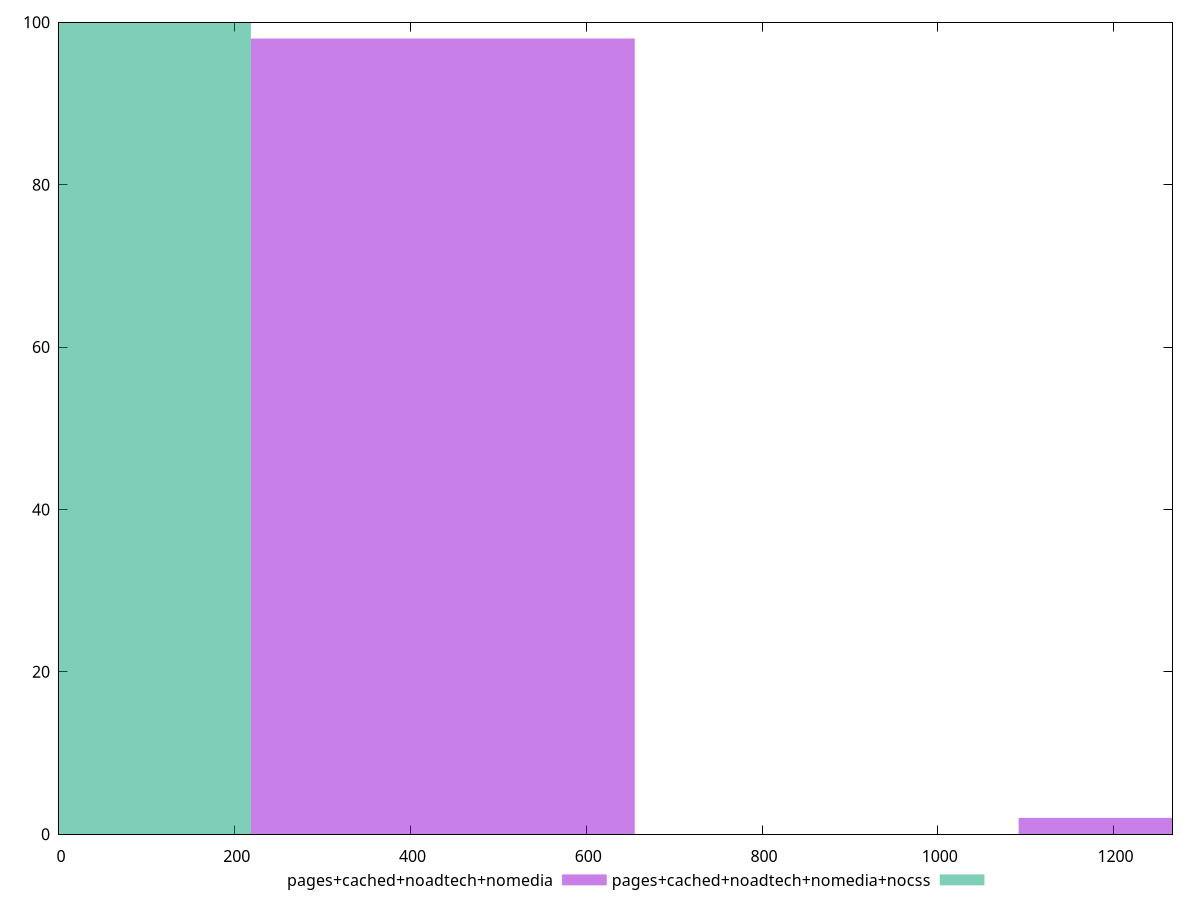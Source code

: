 reset

$pagesCachedNoadtechNomedia <<EOF
1310.2885946619585 2
436.76286488731955 98
EOF

$pagesCachedNoadtechNomediaNocss <<EOF
0 100
EOF

set key outside below
set boxwidth 436.76286488731955
set xrange [0:1267]
set yrange [0:100]
set trange [0:100]
set style fill transparent solid 0.5 noborder
set terminal svg size 640, 500 enhanced background rgb 'white'
set output "report_00017_2021-02-10T15-08-03.406Z/render-blocking-resources/comparison/histogram/3_vs_4.svg"

plot $pagesCachedNoadtechNomedia title "pages+cached+noadtech+nomedia" with boxes, \
     $pagesCachedNoadtechNomediaNocss title "pages+cached+noadtech+nomedia+nocss" with boxes

reset
